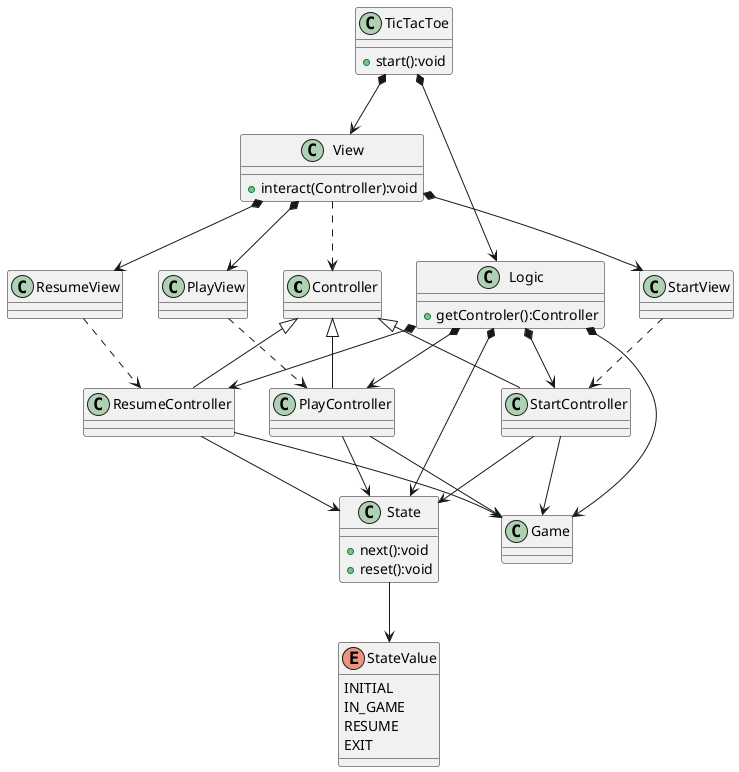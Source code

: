 @startuml Logic

Controller <|-- StartController
Controller <|-- PlayController
Controller <|-- ResumeController

Logic *--> Game
Logic *--> StartController
Logic *--> PlayController
Logic *--> ResumeController
Logic *--> State

StartController --> Game
StartController --> State
PlayController --> Game
PlayController --> State
ResumeController --> Game
ResumeController --> State

State --> StateValue

class State {
    + next():void
    + reset():void
}

enum StateValue {
    INITIAL
    IN_GAME
    RESUME
    EXIT
}

class Logic {
    + getControler():Controller
}

TicTacToe *--> View
TicTacToe *--> Logic

class View {
    + interact(Controller):void
}

class TicTacToe {
    + start():void
}

View ..> Controller

View *--> StartView
View *--> PlayView
View *--> ResumeView

StartView ..> StartController
PlayView ..> PlayController
ResumeView ..> ResumeController

@enduml